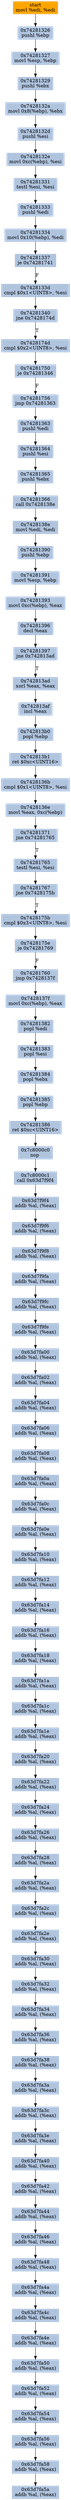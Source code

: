 digraph G {
node[shape=rectangle,style=filled,fillcolor=lightsteelblue,color=lightsteelblue]
bgcolor="transparent"
a0x74281324movl_edi_edi[label="start\nmovl %edi, %edi",color="lightgrey",fillcolor="orange"];
a0x74281326pushl_ebp[label="0x74281326\npushl %ebp"];
a0x74281327movl_esp_ebp[label="0x74281327\nmovl %esp, %ebp"];
a0x74281329pushl_ebx[label="0x74281329\npushl %ebx"];
a0x7428132amovl_0x8ebp__ebx[label="0x7428132a\nmovl 0x8(%ebp), %ebx"];
a0x7428132dpushl_esi[label="0x7428132d\npushl %esi"];
a0x7428132emovl_0xcebp__esi[label="0x7428132e\nmovl 0xc(%ebp), %esi"];
a0x74281331testl_esi_esi[label="0x74281331\ntestl %esi, %esi"];
a0x74281333pushl_edi[label="0x74281333\npushl %edi"];
a0x74281334movl_0x10ebp__edi[label="0x74281334\nmovl 0x10(%ebp), %edi"];
a0x74281337je_0x74281741[label="0x74281337\nje 0x74281741"];
a0x7428133dcmpl_0x1UINT8_esi[label="0x7428133d\ncmpl $0x1<UINT8>, %esi"];
a0x74281340jne_0x7428174d[label="0x74281340\njne 0x7428174d"];
a0x7428174dcmpl_0x2UINT8_esi[label="0x7428174d\ncmpl $0x2<UINT8>, %esi"];
a0x74281750je_0x74281346[label="0x74281750\nje 0x74281346"];
a0x74281756jmp_0x74281363[label="0x74281756\njmp 0x74281363"];
a0x74281363pushl_edi[label="0x74281363\npushl %edi"];
a0x74281364pushl_esi[label="0x74281364\npushl %esi"];
a0x74281365pushl_ebx[label="0x74281365\npushl %ebx"];
a0x74281366call_0x7428138e[label="0x74281366\ncall 0x7428138e"];
a0x7428138emovl_edi_edi[label="0x7428138e\nmovl %edi, %edi"];
a0x74281390pushl_ebp[label="0x74281390\npushl %ebp"];
a0x74281391movl_esp_ebp[label="0x74281391\nmovl %esp, %ebp"];
a0x74281393movl_0xcebp__eax[label="0x74281393\nmovl 0xc(%ebp), %eax"];
a0x74281396decl_eax[label="0x74281396\ndecl %eax"];
a0x74281397jne_0x742813ad[label="0x74281397\njne 0x742813ad"];
a0x742813adxorl_eax_eax[label="0x742813ad\nxorl %eax, %eax"];
a0x742813afincl_eax[label="0x742813af\nincl %eax"];
a0x742813b0popl_ebp[label="0x742813b0\npopl %ebp"];
a0x742813b1ret_0xcUINT16[label="0x742813b1\nret $0xc<UINT16>"];
a0x7428136bcmpl_0x1UINT8_esi[label="0x7428136b\ncmpl $0x1<UINT8>, %esi"];
a0x7428136emovl_eax_0xcebp_[label="0x7428136e\nmovl %eax, 0xc(%ebp)"];
a0x74281371jne_0x74281765[label="0x74281371\njne 0x74281765"];
a0x74281765testl_esi_esi[label="0x74281765\ntestl %esi, %esi"];
a0x74281767jne_0x7428175b[label="0x74281767\njne 0x7428175b"];
a0x7428175bcmpl_0x3UINT8_esi[label="0x7428175b\ncmpl $0x3<UINT8>, %esi"];
a0x7428175eje_0x74281769[label="0x7428175e\nje 0x74281769"];
a0x74281760jmp_0x7428137f[label="0x74281760\njmp 0x7428137f"];
a0x7428137fmovl_0xcebp__eax[label="0x7428137f\nmovl 0xc(%ebp), %eax"];
a0x74281382popl_edi[label="0x74281382\npopl %edi"];
a0x74281383popl_esi[label="0x74281383\npopl %esi"];
a0x74281384popl_ebx[label="0x74281384\npopl %ebx"];
a0x74281385popl_ebp[label="0x74281385\npopl %ebp"];
a0x74281386ret_0xcUINT16[label="0x74281386\nret $0xc<UINT16>"];
a0x7c8000c0nop_[label="0x7c8000c0\nnop "];
a0x7c8000c1call_0x63d7f9f4[label="0x7c8000c1\ncall 0x63d7f9f4"];
a0x63d7f9f4addb_al_eax_[label="0x63d7f9f4\naddb %al, (%eax)"];
a0x63d7f9f6addb_al_eax_[label="0x63d7f9f6\naddb %al, (%eax)"];
a0x63d7f9f8addb_al_eax_[label="0x63d7f9f8\naddb %al, (%eax)"];
a0x63d7f9faaddb_al_eax_[label="0x63d7f9fa\naddb %al, (%eax)"];
a0x63d7f9fcaddb_al_eax_[label="0x63d7f9fc\naddb %al, (%eax)"];
a0x63d7f9feaddb_al_eax_[label="0x63d7f9fe\naddb %al, (%eax)"];
a0x63d7fa00addb_al_eax_[label="0x63d7fa00\naddb %al, (%eax)"];
a0x63d7fa02addb_al_eax_[label="0x63d7fa02\naddb %al, (%eax)"];
a0x63d7fa04addb_al_eax_[label="0x63d7fa04\naddb %al, (%eax)"];
a0x63d7fa06addb_al_eax_[label="0x63d7fa06\naddb %al, (%eax)"];
a0x63d7fa08addb_al_eax_[label="0x63d7fa08\naddb %al, (%eax)"];
a0x63d7fa0aaddb_al_eax_[label="0x63d7fa0a\naddb %al, (%eax)"];
a0x63d7fa0caddb_al_eax_[label="0x63d7fa0c\naddb %al, (%eax)"];
a0x63d7fa0eaddb_al_eax_[label="0x63d7fa0e\naddb %al, (%eax)"];
a0x63d7fa10addb_al_eax_[label="0x63d7fa10\naddb %al, (%eax)"];
a0x63d7fa12addb_al_eax_[label="0x63d7fa12\naddb %al, (%eax)"];
a0x63d7fa14addb_al_eax_[label="0x63d7fa14\naddb %al, (%eax)"];
a0x63d7fa16addb_al_eax_[label="0x63d7fa16\naddb %al, (%eax)"];
a0x63d7fa18addb_al_eax_[label="0x63d7fa18\naddb %al, (%eax)"];
a0x63d7fa1aaddb_al_eax_[label="0x63d7fa1a\naddb %al, (%eax)"];
a0x63d7fa1caddb_al_eax_[label="0x63d7fa1c\naddb %al, (%eax)"];
a0x63d7fa1eaddb_al_eax_[label="0x63d7fa1e\naddb %al, (%eax)"];
a0x63d7fa20addb_al_eax_[label="0x63d7fa20\naddb %al, (%eax)"];
a0x63d7fa22addb_al_eax_[label="0x63d7fa22\naddb %al, (%eax)"];
a0x63d7fa24addb_al_eax_[label="0x63d7fa24\naddb %al, (%eax)"];
a0x63d7fa26addb_al_eax_[label="0x63d7fa26\naddb %al, (%eax)"];
a0x63d7fa28addb_al_eax_[label="0x63d7fa28\naddb %al, (%eax)"];
a0x63d7fa2aaddb_al_eax_[label="0x63d7fa2a\naddb %al, (%eax)"];
a0x63d7fa2caddb_al_eax_[label="0x63d7fa2c\naddb %al, (%eax)"];
a0x63d7fa2eaddb_al_eax_[label="0x63d7fa2e\naddb %al, (%eax)"];
a0x63d7fa30addb_al_eax_[label="0x63d7fa30\naddb %al, (%eax)"];
a0x63d7fa32addb_al_eax_[label="0x63d7fa32\naddb %al, (%eax)"];
a0x63d7fa34addb_al_eax_[label="0x63d7fa34\naddb %al, (%eax)"];
a0x63d7fa36addb_al_eax_[label="0x63d7fa36\naddb %al, (%eax)"];
a0x63d7fa38addb_al_eax_[label="0x63d7fa38\naddb %al, (%eax)"];
a0x63d7fa3aaddb_al_eax_[label="0x63d7fa3a\naddb %al, (%eax)"];
a0x63d7fa3caddb_al_eax_[label="0x63d7fa3c\naddb %al, (%eax)"];
a0x63d7fa3eaddb_al_eax_[label="0x63d7fa3e\naddb %al, (%eax)"];
a0x63d7fa40addb_al_eax_[label="0x63d7fa40\naddb %al, (%eax)"];
a0x63d7fa42addb_al_eax_[label="0x63d7fa42\naddb %al, (%eax)"];
a0x63d7fa44addb_al_eax_[label="0x63d7fa44\naddb %al, (%eax)"];
a0x63d7fa46addb_al_eax_[label="0x63d7fa46\naddb %al, (%eax)"];
a0x63d7fa48addb_al_eax_[label="0x63d7fa48\naddb %al, (%eax)"];
a0x63d7fa4aaddb_al_eax_[label="0x63d7fa4a\naddb %al, (%eax)"];
a0x63d7fa4caddb_al_eax_[label="0x63d7fa4c\naddb %al, (%eax)"];
a0x63d7fa4eaddb_al_eax_[label="0x63d7fa4e\naddb %al, (%eax)"];
a0x63d7fa50addb_al_eax_[label="0x63d7fa50\naddb %al, (%eax)"];
a0x63d7fa52addb_al_eax_[label="0x63d7fa52\naddb %al, (%eax)"];
a0x63d7fa54addb_al_eax_[label="0x63d7fa54\naddb %al, (%eax)"];
a0x63d7fa56addb_al_eax_[label="0x63d7fa56\naddb %al, (%eax)"];
a0x63d7fa58addb_al_eax_[label="0x63d7fa58\naddb %al, (%eax)"];
a0x63d7fa5aaddb_al_eax_[label="0x63d7fa5a\naddb %al, (%eax)"];
a0x74281324movl_edi_edi -> a0x74281326pushl_ebp [color="#000000"];
a0x74281326pushl_ebp -> a0x74281327movl_esp_ebp [color="#000000"];
a0x74281327movl_esp_ebp -> a0x74281329pushl_ebx [color="#000000"];
a0x74281329pushl_ebx -> a0x7428132amovl_0x8ebp__ebx [color="#000000"];
a0x7428132amovl_0x8ebp__ebx -> a0x7428132dpushl_esi [color="#000000"];
a0x7428132dpushl_esi -> a0x7428132emovl_0xcebp__esi [color="#000000"];
a0x7428132emovl_0xcebp__esi -> a0x74281331testl_esi_esi [color="#000000"];
a0x74281331testl_esi_esi -> a0x74281333pushl_edi [color="#000000"];
a0x74281333pushl_edi -> a0x74281334movl_0x10ebp__edi [color="#000000"];
a0x74281334movl_0x10ebp__edi -> a0x74281337je_0x74281741 [color="#000000"];
a0x74281337je_0x74281741 -> a0x7428133dcmpl_0x1UINT8_esi [color="#000000",label="F"];
a0x7428133dcmpl_0x1UINT8_esi -> a0x74281340jne_0x7428174d [color="#000000"];
a0x74281340jne_0x7428174d -> a0x7428174dcmpl_0x2UINT8_esi [color="#000000",label="T"];
a0x7428174dcmpl_0x2UINT8_esi -> a0x74281750je_0x74281346 [color="#000000"];
a0x74281750je_0x74281346 -> a0x74281756jmp_0x74281363 [color="#000000",label="F"];
a0x74281756jmp_0x74281363 -> a0x74281363pushl_edi [color="#000000"];
a0x74281363pushl_edi -> a0x74281364pushl_esi [color="#000000"];
a0x74281364pushl_esi -> a0x74281365pushl_ebx [color="#000000"];
a0x74281365pushl_ebx -> a0x74281366call_0x7428138e [color="#000000"];
a0x74281366call_0x7428138e -> a0x7428138emovl_edi_edi [color="#000000"];
a0x7428138emovl_edi_edi -> a0x74281390pushl_ebp [color="#000000"];
a0x74281390pushl_ebp -> a0x74281391movl_esp_ebp [color="#000000"];
a0x74281391movl_esp_ebp -> a0x74281393movl_0xcebp__eax [color="#000000"];
a0x74281393movl_0xcebp__eax -> a0x74281396decl_eax [color="#000000"];
a0x74281396decl_eax -> a0x74281397jne_0x742813ad [color="#000000"];
a0x74281397jne_0x742813ad -> a0x742813adxorl_eax_eax [color="#000000",label="T"];
a0x742813adxorl_eax_eax -> a0x742813afincl_eax [color="#000000"];
a0x742813afincl_eax -> a0x742813b0popl_ebp [color="#000000"];
a0x742813b0popl_ebp -> a0x742813b1ret_0xcUINT16 [color="#000000"];
a0x742813b1ret_0xcUINT16 -> a0x7428136bcmpl_0x1UINT8_esi [color="#000000"];
a0x7428136bcmpl_0x1UINT8_esi -> a0x7428136emovl_eax_0xcebp_ [color="#000000"];
a0x7428136emovl_eax_0xcebp_ -> a0x74281371jne_0x74281765 [color="#000000"];
a0x74281371jne_0x74281765 -> a0x74281765testl_esi_esi [color="#000000",label="T"];
a0x74281765testl_esi_esi -> a0x74281767jne_0x7428175b [color="#000000"];
a0x74281767jne_0x7428175b -> a0x7428175bcmpl_0x3UINT8_esi [color="#000000",label="T"];
a0x7428175bcmpl_0x3UINT8_esi -> a0x7428175eje_0x74281769 [color="#000000"];
a0x7428175eje_0x74281769 -> a0x74281760jmp_0x7428137f [color="#000000",label="F"];
a0x74281760jmp_0x7428137f -> a0x7428137fmovl_0xcebp__eax [color="#000000"];
a0x7428137fmovl_0xcebp__eax -> a0x74281382popl_edi [color="#000000"];
a0x74281382popl_edi -> a0x74281383popl_esi [color="#000000"];
a0x74281383popl_esi -> a0x74281384popl_ebx [color="#000000"];
a0x74281384popl_ebx -> a0x74281385popl_ebp [color="#000000"];
a0x74281385popl_ebp -> a0x74281386ret_0xcUINT16 [color="#000000"];
a0x74281386ret_0xcUINT16 -> a0x7c8000c0nop_ [color="#000000"];
a0x7c8000c0nop_ -> a0x7c8000c1call_0x63d7f9f4 [color="#000000"];
a0x7c8000c1call_0x63d7f9f4 -> a0x63d7f9f4addb_al_eax_ [color="#000000"];
a0x63d7f9f4addb_al_eax_ -> a0x63d7f9f6addb_al_eax_ [color="#000000"];
a0x63d7f9f6addb_al_eax_ -> a0x63d7f9f8addb_al_eax_ [color="#000000"];
a0x63d7f9f8addb_al_eax_ -> a0x63d7f9faaddb_al_eax_ [color="#000000"];
a0x63d7f9faaddb_al_eax_ -> a0x63d7f9fcaddb_al_eax_ [color="#000000"];
a0x63d7f9fcaddb_al_eax_ -> a0x63d7f9feaddb_al_eax_ [color="#000000"];
a0x63d7f9feaddb_al_eax_ -> a0x63d7fa00addb_al_eax_ [color="#000000"];
a0x63d7fa00addb_al_eax_ -> a0x63d7fa02addb_al_eax_ [color="#000000"];
a0x63d7fa02addb_al_eax_ -> a0x63d7fa04addb_al_eax_ [color="#000000"];
a0x63d7fa04addb_al_eax_ -> a0x63d7fa06addb_al_eax_ [color="#000000"];
a0x63d7fa06addb_al_eax_ -> a0x63d7fa08addb_al_eax_ [color="#000000"];
a0x63d7fa08addb_al_eax_ -> a0x63d7fa0aaddb_al_eax_ [color="#000000"];
a0x63d7fa0aaddb_al_eax_ -> a0x63d7fa0caddb_al_eax_ [color="#000000"];
a0x63d7fa0caddb_al_eax_ -> a0x63d7fa0eaddb_al_eax_ [color="#000000"];
a0x63d7fa0eaddb_al_eax_ -> a0x63d7fa10addb_al_eax_ [color="#000000"];
a0x63d7fa10addb_al_eax_ -> a0x63d7fa12addb_al_eax_ [color="#000000"];
a0x63d7fa12addb_al_eax_ -> a0x63d7fa14addb_al_eax_ [color="#000000"];
a0x63d7fa14addb_al_eax_ -> a0x63d7fa16addb_al_eax_ [color="#000000"];
a0x63d7fa16addb_al_eax_ -> a0x63d7fa18addb_al_eax_ [color="#000000"];
a0x63d7fa18addb_al_eax_ -> a0x63d7fa1aaddb_al_eax_ [color="#000000"];
a0x63d7fa1aaddb_al_eax_ -> a0x63d7fa1caddb_al_eax_ [color="#000000"];
a0x63d7fa1caddb_al_eax_ -> a0x63d7fa1eaddb_al_eax_ [color="#000000"];
a0x63d7fa1eaddb_al_eax_ -> a0x63d7fa20addb_al_eax_ [color="#000000"];
a0x63d7fa20addb_al_eax_ -> a0x63d7fa22addb_al_eax_ [color="#000000"];
a0x63d7fa22addb_al_eax_ -> a0x63d7fa24addb_al_eax_ [color="#000000"];
a0x63d7fa24addb_al_eax_ -> a0x63d7fa26addb_al_eax_ [color="#000000"];
a0x63d7fa26addb_al_eax_ -> a0x63d7fa28addb_al_eax_ [color="#000000"];
a0x63d7fa28addb_al_eax_ -> a0x63d7fa2aaddb_al_eax_ [color="#000000"];
a0x63d7fa2aaddb_al_eax_ -> a0x63d7fa2caddb_al_eax_ [color="#000000"];
a0x63d7fa2caddb_al_eax_ -> a0x63d7fa2eaddb_al_eax_ [color="#000000"];
a0x63d7fa2eaddb_al_eax_ -> a0x63d7fa30addb_al_eax_ [color="#000000"];
a0x63d7fa30addb_al_eax_ -> a0x63d7fa32addb_al_eax_ [color="#000000"];
a0x63d7fa32addb_al_eax_ -> a0x63d7fa34addb_al_eax_ [color="#000000"];
a0x63d7fa34addb_al_eax_ -> a0x63d7fa36addb_al_eax_ [color="#000000"];
a0x63d7fa36addb_al_eax_ -> a0x63d7fa38addb_al_eax_ [color="#000000"];
a0x63d7fa38addb_al_eax_ -> a0x63d7fa3aaddb_al_eax_ [color="#000000"];
a0x63d7fa3aaddb_al_eax_ -> a0x63d7fa3caddb_al_eax_ [color="#000000"];
a0x63d7fa3caddb_al_eax_ -> a0x63d7fa3eaddb_al_eax_ [color="#000000"];
a0x63d7fa3eaddb_al_eax_ -> a0x63d7fa40addb_al_eax_ [color="#000000"];
a0x63d7fa40addb_al_eax_ -> a0x63d7fa42addb_al_eax_ [color="#000000"];
a0x63d7fa42addb_al_eax_ -> a0x63d7fa44addb_al_eax_ [color="#000000"];
a0x63d7fa44addb_al_eax_ -> a0x63d7fa46addb_al_eax_ [color="#000000"];
a0x63d7fa46addb_al_eax_ -> a0x63d7fa48addb_al_eax_ [color="#000000"];
a0x63d7fa48addb_al_eax_ -> a0x63d7fa4aaddb_al_eax_ [color="#000000"];
a0x63d7fa4aaddb_al_eax_ -> a0x63d7fa4caddb_al_eax_ [color="#000000"];
a0x63d7fa4caddb_al_eax_ -> a0x63d7fa4eaddb_al_eax_ [color="#000000"];
a0x63d7fa4eaddb_al_eax_ -> a0x63d7fa50addb_al_eax_ [color="#000000"];
a0x63d7fa50addb_al_eax_ -> a0x63d7fa52addb_al_eax_ [color="#000000"];
a0x63d7fa52addb_al_eax_ -> a0x63d7fa54addb_al_eax_ [color="#000000"];
a0x63d7fa54addb_al_eax_ -> a0x63d7fa56addb_al_eax_ [color="#000000"];
a0x63d7fa56addb_al_eax_ -> a0x63d7fa58addb_al_eax_ [color="#000000"];
a0x63d7fa58addb_al_eax_ -> a0x63d7fa5aaddb_al_eax_ [color="#000000"];
}
